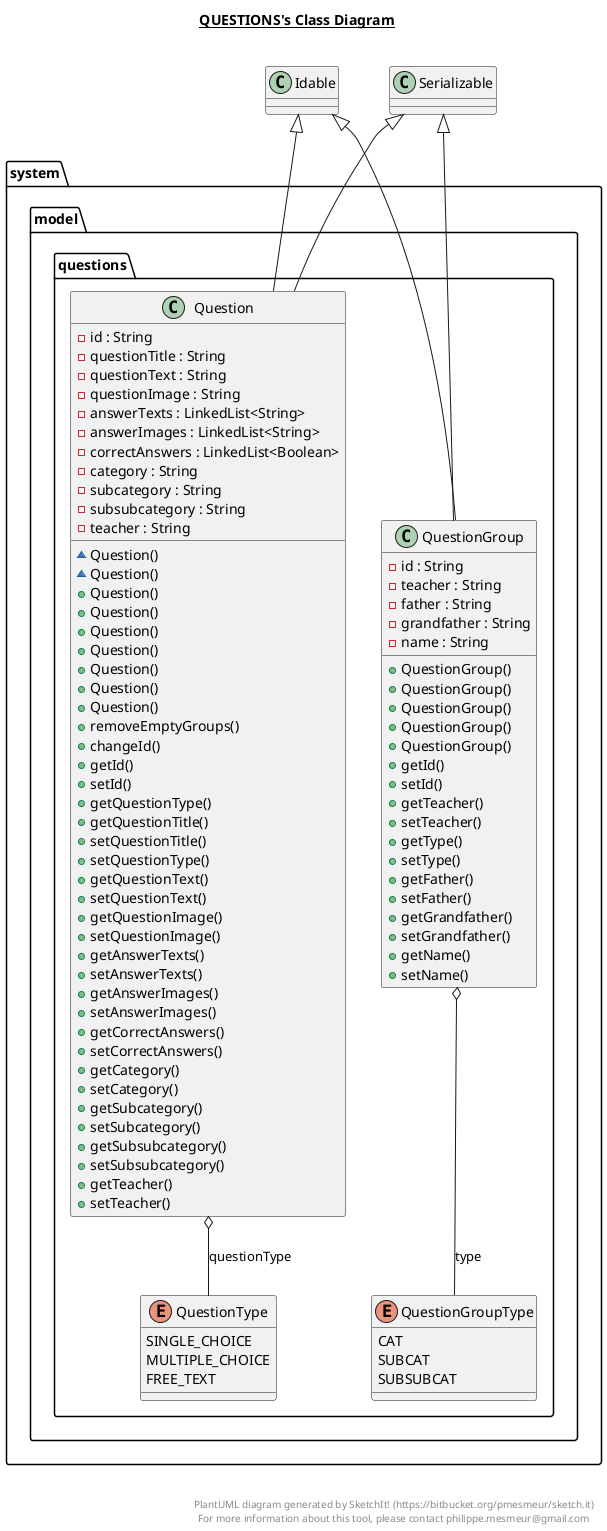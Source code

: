 @startuml

title __QUESTIONS's Class Diagram__\n

  package system.model {
    package system.model.questions {
      class Question {
          - id : String
          - questionTitle : String
          - questionText : String
          - questionImage : String
          - answerTexts : LinkedList<String>
          - answerImages : LinkedList<String>
          - correctAnswers : LinkedList<Boolean>
          - category : String
          - subcategory : String
          - subsubcategory : String
          - teacher : String
          ~ Question()
          ~ Question()
          + Question()
          + Question()
          + Question()
          + Question()
          + Question()
          + Question()
          + Question()
          + removeEmptyGroups()
          + changeId()
          + getId()
          + setId()
          + getQuestionType()
          + getQuestionTitle()
          + setQuestionTitle()
          + setQuestionType()
          + getQuestionText()
          + setQuestionText()
          + getQuestionImage()
          + setQuestionImage()
          + getAnswerTexts()
          + setAnswerTexts()
          + getAnswerImages()
          + setAnswerImages()
          + getCorrectAnswers()
          + setCorrectAnswers()
          + getCategory()
          + setCategory()
          + getSubcategory()
          + setSubcategory()
          + getSubsubcategory()
          + setSubsubcategory()
          + getTeacher()
          + setTeacher()
      }
    }
  }
  

  package system.model {
    package system.model.questions {
      class QuestionGroup {
          - id : String
          - teacher : String
          - father : String
          - grandfather : String
          - name : String
          + QuestionGroup()
          + QuestionGroup()
          + QuestionGroup()
          + QuestionGroup()
          + QuestionGroup()
          + getId()
          + setId()
          + getTeacher()
          + setTeacher()
          + getType()
          + setType()
          + getFather()
          + setFather()
          + getGrandfather()
          + setGrandfather()
          + getName()
          + setName()
      }
    }
  }
  

  package system.model {
    package system.model.questions {
      enum QuestionGroupType {
        CAT
        SUBCAT
        SUBSUBCAT
      }
    }
  }
  

  package system.model {
    package system.model.questions {
      enum QuestionType {
        SINGLE_CHOICE
        MULTIPLE_CHOICE
        FREE_TEXT
      }
    }
  }
  

  Question -up-|> Serializable
  Question -up-|> Idable
  Question o-- QuestionType : questionType
  QuestionGroup -up-|> Serializable
  QuestionGroup -up-|> Idable
  QuestionGroup o-- QuestionGroupType : type


right footer


PlantUML diagram generated by SketchIt! (https://bitbucket.org/pmesmeur/sketch.it)
For more information about this tool, please contact philippe.mesmeur@gmail.com
endfooter

@enduml
